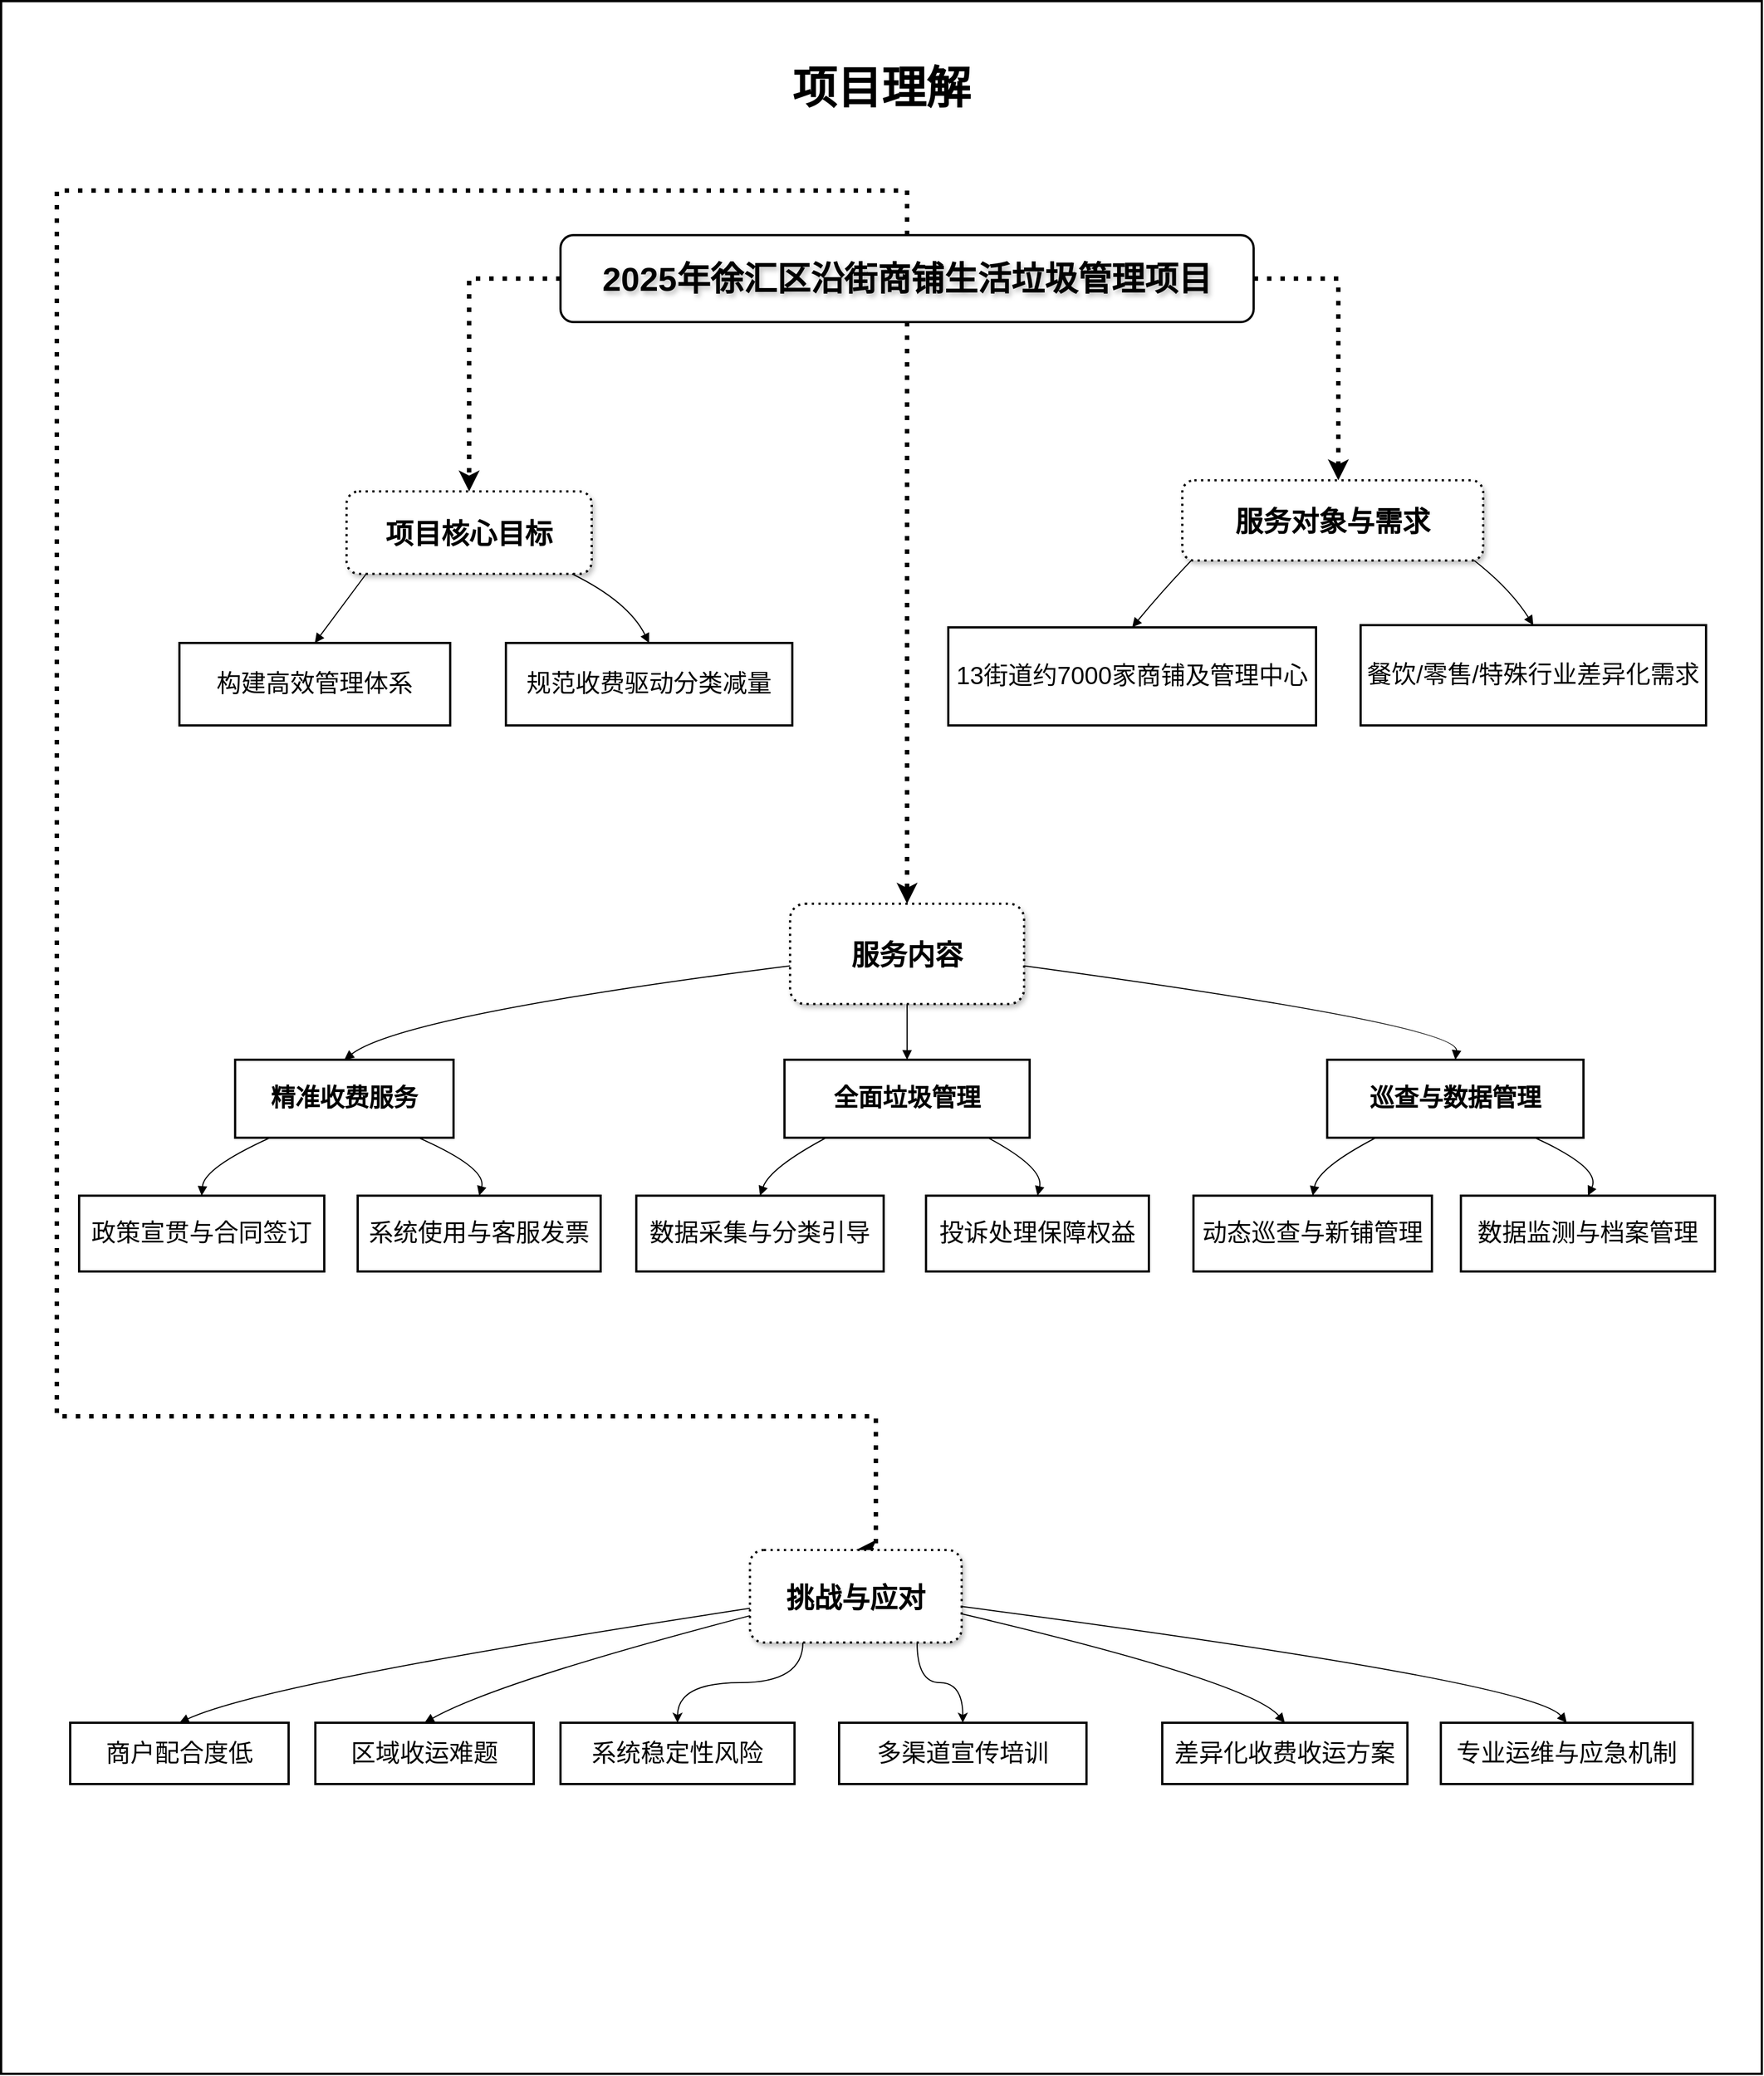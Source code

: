 <mxfile version="26.2.12">
  <diagram id="C5RBs43oDa-KdzZeNtuy" name="Page-1">
    <mxGraphModel dx="3275" dy="2429" grid="1" gridSize="10" guides="1" tooltips="1" connect="1" arrows="1" fold="1" page="1" pageScale="1" pageWidth="827" pageHeight="1169" math="0" shadow="0">
      <root>
        <mxCell id="WIyWlLk6GJQsqaUBKTNV-0" />
        <mxCell id="WIyWlLk6GJQsqaUBKTNV-1" parent="WIyWlLk6GJQsqaUBKTNV-0" />
        <mxCell id="42EEFeFm0QrcEyeCjbr3-199" value="&#xa;项目理解" style="whiteSpace=wrap;strokeWidth=2;hachureGap=4;fontFamily=Verdana;fontSize=40;verticalAlign=top;fontStyle=1;labelBackgroundColor=none;rounded=0;shadow=0;fontColor=#000000;" vertex="1" parent="WIyWlLk6GJQsqaUBKTNV-1">
          <mxGeometry x="-40" y="-150" width="1580" height="1860" as="geometry" />
        </mxCell>
        <mxCell id="42EEFeFm0QrcEyeCjbr3-195" style="edgeStyle=orthogonalEdgeStyle;rounded=0;hachureGap=4;orthogonalLoop=1;jettySize=auto;html=1;entryX=0.5;entryY=0;entryDx=0;entryDy=0;fontFamily=Helvetica;fontSize=18;dashed=1;dashPattern=1 2;strokeWidth=4;labelBackgroundColor=none;fontColor=default;" edge="1" parent="WIyWlLk6GJQsqaUBKTNV-1" source="42EEFeFm0QrcEyeCjbr3-148" target="42EEFeFm0QrcEyeCjbr3-149">
          <mxGeometry relative="1" as="geometry">
            <Array as="points">
              <mxPoint x="380" y="99" />
            </Array>
          </mxGeometry>
        </mxCell>
        <mxCell id="42EEFeFm0QrcEyeCjbr3-196" style="edgeStyle=orthogonalEdgeStyle;rounded=0;hachureGap=4;orthogonalLoop=1;jettySize=auto;html=1;fontFamily=Helvetica;fontSize=18;dashed=1;dashPattern=1 2;strokeWidth=4;labelBackgroundColor=none;fontColor=default;" edge="1" parent="WIyWlLk6GJQsqaUBKTNV-1" source="42EEFeFm0QrcEyeCjbr3-148" target="42EEFeFm0QrcEyeCjbr3-150">
          <mxGeometry relative="1" as="geometry">
            <Array as="points">
              <mxPoint x="1160" y="99" />
            </Array>
          </mxGeometry>
        </mxCell>
        <mxCell id="42EEFeFm0QrcEyeCjbr3-197" style="edgeStyle=orthogonalEdgeStyle;rounded=0;hachureGap=4;orthogonalLoop=1;jettySize=auto;html=1;entryX=0.5;entryY=0;entryDx=0;entryDy=0;fontFamily=Helvetica;fontSize=18;dashed=1;dashPattern=1 2;strokeWidth=4;labelBackgroundColor=none;fontColor=default;" edge="1" parent="WIyWlLk6GJQsqaUBKTNV-1" source="42EEFeFm0QrcEyeCjbr3-148" target="42EEFeFm0QrcEyeCjbr3-151">
          <mxGeometry relative="1" as="geometry">
            <Array as="points">
              <mxPoint x="773" y="450" />
              <mxPoint x="773" y="450" />
            </Array>
          </mxGeometry>
        </mxCell>
        <mxCell id="42EEFeFm0QrcEyeCjbr3-198" style="edgeStyle=orthogonalEdgeStyle;rounded=0;hachureGap=4;orthogonalLoop=1;jettySize=auto;html=1;entryX=0.5;entryY=0;entryDx=0;entryDy=0;fontFamily=Helvetica;fontSize=18;dashed=1;dashPattern=1 2;strokeWidth=4;labelBackgroundColor=none;fontColor=default;" edge="1" parent="WIyWlLk6GJQsqaUBKTNV-1" source="42EEFeFm0QrcEyeCjbr3-148" target="42EEFeFm0QrcEyeCjbr3-152">
          <mxGeometry relative="1" as="geometry">
            <Array as="points">
              <mxPoint x="773" y="20" />
              <mxPoint x="10" y="20" />
              <mxPoint x="10" y="1120" />
              <mxPoint x="745" y="1120" />
              <mxPoint x="745" y="1240" />
            </Array>
          </mxGeometry>
        </mxCell>
        <mxCell id="42EEFeFm0QrcEyeCjbr3-148" value="2025年徐汇区沿街商铺生活垃圾管理项目" style="whiteSpace=wrap;strokeWidth=2;hachureGap=4;fontFamily=Helvetica;fontSize=30;textShadow=1;rounded=1;fontStyle=1;labelBackgroundColor=none;" vertex="1" parent="WIyWlLk6GJQsqaUBKTNV-1">
          <mxGeometry x="462" y="60" width="622" height="78" as="geometry" />
        </mxCell>
        <mxCell id="42EEFeFm0QrcEyeCjbr3-149" value="项目核心目标" style="whiteSpace=wrap;strokeWidth=2;hachureGap=4;fontFamily=Helvetica;fontSize=25;rounded=1;shadow=1;fontStyle=1;dashed=1;dashPattern=1 2;labelBackgroundColor=none;" vertex="1" parent="WIyWlLk6GJQsqaUBKTNV-1">
          <mxGeometry x="270" y="290" width="220" height="74" as="geometry" />
        </mxCell>
        <mxCell id="42EEFeFm0QrcEyeCjbr3-150" value="服务对象与需求" style="whiteSpace=wrap;strokeWidth=2;hachureGap=4;fontFamily=Helvetica;fontSize=25;rounded=1;shadow=1;fontStyle=1;dashed=1;dashPattern=1 2;labelBackgroundColor=none;" vertex="1" parent="WIyWlLk6GJQsqaUBKTNV-1">
          <mxGeometry x="1020" y="280" width="270" height="72" as="geometry" />
        </mxCell>
        <mxCell id="42EEFeFm0QrcEyeCjbr3-151" value="服务内容" style="whiteSpace=wrap;strokeWidth=2;hachureGap=4;fontFamily=Helvetica;fontSize=25;rounded=1;shadow=1;fontStyle=1;dashed=1;dashPattern=1 2;labelBackgroundColor=none;" vertex="1" parent="WIyWlLk6GJQsqaUBKTNV-1">
          <mxGeometry x="668" y="660" width="210" height="90" as="geometry" />
        </mxCell>
        <mxCell id="42EEFeFm0QrcEyeCjbr3-201" style="edgeStyle=orthogonalEdgeStyle;rounded=0;hachureGap=4;orthogonalLoop=1;jettySize=auto;html=1;fontFamily=Architects Daughter;fontSource=https%3A%2F%2Ffonts.googleapis.com%2Fcss%3Ffamily%3DArchitects%2BDaughter;curved=1;" edge="1" parent="WIyWlLk6GJQsqaUBKTNV-1" source="42EEFeFm0QrcEyeCjbr3-152" target="42EEFeFm0QrcEyeCjbr3-169">
          <mxGeometry relative="1" as="geometry">
            <Array as="points">
              <mxPoint x="782" y="1359" />
              <mxPoint x="823" y="1359" />
            </Array>
          </mxGeometry>
        </mxCell>
        <mxCell id="42EEFeFm0QrcEyeCjbr3-202" style="edgeStyle=orthogonalEdgeStyle;rounded=0;hachureGap=4;orthogonalLoop=1;jettySize=auto;html=1;fontFamily=Architects Daughter;fontSource=https%3A%2F%2Ffonts.googleapis.com%2Fcss%3Ffamily%3DArchitects%2BDaughter;curved=1;exitX=0.25;exitY=1;exitDx=0;exitDy=0;" edge="1" parent="WIyWlLk6GJQsqaUBKTNV-1" source="42EEFeFm0QrcEyeCjbr3-152" target="42EEFeFm0QrcEyeCjbr3-168">
          <mxGeometry relative="1" as="geometry" />
        </mxCell>
        <mxCell id="42EEFeFm0QrcEyeCjbr3-152" value="挑战与应对" style="whiteSpace=wrap;strokeWidth=2;hachureGap=4;fontFamily=Helvetica;fontSize=25;rounded=1;shadow=1;fontStyle=1;dashed=1;dashPattern=1 2;labelBackgroundColor=none;" vertex="1" parent="WIyWlLk6GJQsqaUBKTNV-1">
          <mxGeometry x="632" y="1240" width="190" height="83" as="geometry" />
        </mxCell>
        <mxCell id="42EEFeFm0QrcEyeCjbr3-153" value="构建高效管理体系" style="whiteSpace=wrap;strokeWidth=2;hachureGap=4;fontFamily=Helvetica;fontSize=22;labelBackgroundColor=none;" vertex="1" parent="WIyWlLk6GJQsqaUBKTNV-1">
          <mxGeometry x="120" y="426" width="243" height="74" as="geometry" />
        </mxCell>
        <mxCell id="42EEFeFm0QrcEyeCjbr3-154" value="规范收费驱动分类减量" style="whiteSpace=wrap;strokeWidth=2;hachureGap=4;fontFamily=Helvetica;fontSize=22;labelBackgroundColor=none;" vertex="1" parent="WIyWlLk6GJQsqaUBKTNV-1">
          <mxGeometry x="413" y="426" width="257" height="74" as="geometry" />
        </mxCell>
        <mxCell id="42EEFeFm0QrcEyeCjbr3-155" value="13街道约7000家商铺及管理中心" style="whiteSpace=wrap;strokeWidth=2;hachureGap=4;fontFamily=Helvetica;fontSize=22;labelBackgroundColor=none;" vertex="1" parent="WIyWlLk6GJQsqaUBKTNV-1">
          <mxGeometry x="810" y="412" width="330" height="88" as="geometry" />
        </mxCell>
        <mxCell id="42EEFeFm0QrcEyeCjbr3-156" value="餐饮/零售/特殊行业差异化需求" style="whiteSpace=wrap;strokeWidth=2;hachureGap=4;fontFamily=Helvetica;fontSize=22;labelBackgroundColor=none;" vertex="1" parent="WIyWlLk6GJQsqaUBKTNV-1">
          <mxGeometry x="1180" y="410" width="310" height="90" as="geometry" />
        </mxCell>
        <mxCell id="42EEFeFm0QrcEyeCjbr3-157" value="精准收费服务" style="whiteSpace=wrap;strokeWidth=2;hachureGap=4;fontFamily=Helvetica;fontSize=22;labelBackgroundColor=none;fontStyle=1" vertex="1" parent="WIyWlLk6GJQsqaUBKTNV-1">
          <mxGeometry x="170" y="800" width="196" height="70" as="geometry" />
        </mxCell>
        <mxCell id="42EEFeFm0QrcEyeCjbr3-158" value="政策宣贯与合同签订" style="whiteSpace=wrap;strokeWidth=2;hachureGap=4;fontFamily=Helvetica;fontSize=22;labelBackgroundColor=none;" vertex="1" parent="WIyWlLk6GJQsqaUBKTNV-1">
          <mxGeometry x="30" y="922" width="220" height="68" as="geometry" />
        </mxCell>
        <mxCell id="42EEFeFm0QrcEyeCjbr3-159" value="系统使用与客服发票" style="whiteSpace=wrap;strokeWidth=2;hachureGap=4;fontFamily=Helvetica;fontSize=22;labelBackgroundColor=none;" vertex="1" parent="WIyWlLk6GJQsqaUBKTNV-1">
          <mxGeometry x="280" y="922" width="218" height="68" as="geometry" />
        </mxCell>
        <mxCell id="42EEFeFm0QrcEyeCjbr3-160" value="全面垃圾管理" style="whiteSpace=wrap;strokeWidth=2;hachureGap=4;fontFamily=Helvetica;fontSize=22;labelBackgroundColor=none;fontStyle=1" vertex="1" parent="WIyWlLk6GJQsqaUBKTNV-1">
          <mxGeometry x="663" y="800" width="220" height="70" as="geometry" />
        </mxCell>
        <mxCell id="42EEFeFm0QrcEyeCjbr3-161" value="数据采集与分类引导" style="whiteSpace=wrap;strokeWidth=2;hachureGap=4;fontFamily=Helvetica;fontSize=22;labelBackgroundColor=none;" vertex="1" parent="WIyWlLk6GJQsqaUBKTNV-1">
          <mxGeometry x="530" y="922" width="222" height="68" as="geometry" />
        </mxCell>
        <mxCell id="42EEFeFm0QrcEyeCjbr3-162" value="投诉处理保障权益" style="whiteSpace=wrap;strokeWidth=2;hachureGap=4;fontFamily=Helvetica;fontSize=22;labelBackgroundColor=none;" vertex="1" parent="WIyWlLk6GJQsqaUBKTNV-1">
          <mxGeometry x="790" y="922" width="200" height="68" as="geometry" />
        </mxCell>
        <mxCell id="42EEFeFm0QrcEyeCjbr3-163" value="巡查与数据管理" style="whiteSpace=wrap;strokeWidth=2;hachureGap=4;fontFamily=Helvetica;fontSize=22;labelBackgroundColor=none;fontStyle=1" vertex="1" parent="WIyWlLk6GJQsqaUBKTNV-1">
          <mxGeometry x="1150" y="800" width="230" height="70" as="geometry" />
        </mxCell>
        <mxCell id="42EEFeFm0QrcEyeCjbr3-164" value="动态巡查与新铺管理" style="whiteSpace=wrap;strokeWidth=2;hachureGap=4;fontFamily=Helvetica;fontSize=22;labelBackgroundColor=none;" vertex="1" parent="WIyWlLk6GJQsqaUBKTNV-1">
          <mxGeometry x="1030" y="922" width="214" height="68" as="geometry" />
        </mxCell>
        <mxCell id="42EEFeFm0QrcEyeCjbr3-165" value="数据监测与档案管理" style="whiteSpace=wrap;strokeWidth=2;hachureGap=4;fontFamily=Helvetica;fontSize=22;labelBackgroundColor=none;" vertex="1" parent="WIyWlLk6GJQsqaUBKTNV-1">
          <mxGeometry x="1270" y="922" width="228" height="68" as="geometry" />
        </mxCell>
        <mxCell id="42EEFeFm0QrcEyeCjbr3-166" value="商户配合度低" style="whiteSpace=wrap;strokeWidth=2;hachureGap=4;fontFamily=Helvetica;fontSize=22;labelBackgroundColor=none;" vertex="1" parent="WIyWlLk6GJQsqaUBKTNV-1">
          <mxGeometry x="22" y="1395" width="196" height="55" as="geometry" />
        </mxCell>
        <mxCell id="42EEFeFm0QrcEyeCjbr3-167" value="区域收运难题" style="whiteSpace=wrap;strokeWidth=2;hachureGap=4;fontFamily=Helvetica;fontSize=22;labelBackgroundColor=none;" vertex="1" parent="WIyWlLk6GJQsqaUBKTNV-1">
          <mxGeometry x="242" y="1395" width="196" height="55" as="geometry" />
        </mxCell>
        <mxCell id="42EEFeFm0QrcEyeCjbr3-168" value="系统稳定性风险" style="whiteSpace=wrap;strokeWidth=2;hachureGap=4;fontFamily=Helvetica;fontSize=22;labelBackgroundColor=none;" vertex="1" parent="WIyWlLk6GJQsqaUBKTNV-1">
          <mxGeometry x="462" y="1395" width="210" height="55" as="geometry" />
        </mxCell>
        <mxCell id="42EEFeFm0QrcEyeCjbr3-169" value="多渠道宣传培训" style="whiteSpace=wrap;strokeWidth=2;hachureGap=4;fontFamily=Helvetica;fontSize=22;labelBackgroundColor=none;" vertex="1" parent="WIyWlLk6GJQsqaUBKTNV-1">
          <mxGeometry x="712" y="1395" width="222" height="55" as="geometry" />
        </mxCell>
        <mxCell id="42EEFeFm0QrcEyeCjbr3-170" value="差异化收费收运方案" style="whiteSpace=wrap;strokeWidth=2;hachureGap=4;fontFamily=Helvetica;fontSize=22;labelBackgroundColor=none;" vertex="1" parent="WIyWlLk6GJQsqaUBKTNV-1">
          <mxGeometry x="1002" y="1395" width="220" height="55" as="geometry" />
        </mxCell>
        <mxCell id="42EEFeFm0QrcEyeCjbr3-171" value="专业运维与应急机制" style="whiteSpace=wrap;strokeWidth=2;hachureGap=4;fontFamily=Helvetica;fontSize=22;labelBackgroundColor=none;" vertex="1" parent="WIyWlLk6GJQsqaUBKTNV-1">
          <mxGeometry x="1252" y="1395" width="226" height="55" as="geometry" />
        </mxCell>
        <mxCell id="42EEFeFm0QrcEyeCjbr3-176" value="" style="curved=1;startArrow=none;endArrow=block;exitX=0.08;exitY=1;entryX=0.5;entryY=0;rounded=0;hachureGap=4;fontFamily=Helvetica;fontSize=18;labelBackgroundColor=none;fontColor=default;" edge="1" parent="WIyWlLk6GJQsqaUBKTNV-1" source="42EEFeFm0QrcEyeCjbr3-149" target="42EEFeFm0QrcEyeCjbr3-153">
          <mxGeometry relative="1" as="geometry">
            <Array as="points">
              <mxPoint x="269" y="389" />
            </Array>
          </mxGeometry>
        </mxCell>
        <mxCell id="42EEFeFm0QrcEyeCjbr3-177" value="" style="curved=1;startArrow=none;endArrow=block;exitX=0.92;exitY=1;entryX=0.5;entryY=0;rounded=0;hachureGap=4;fontFamily=Helvetica;fontSize=18;labelBackgroundColor=none;fontColor=default;" edge="1" parent="WIyWlLk6GJQsqaUBKTNV-1" source="42EEFeFm0QrcEyeCjbr3-149" target="42EEFeFm0QrcEyeCjbr3-154">
          <mxGeometry relative="1" as="geometry">
            <Array as="points">
              <mxPoint x="523" y="389" />
            </Array>
          </mxGeometry>
        </mxCell>
        <mxCell id="42EEFeFm0QrcEyeCjbr3-178" value="" style="curved=1;startArrow=none;endArrow=block;exitX=0.03;exitY=1;entryX=0.5;entryY=0;rounded=0;hachureGap=4;fontFamily=Helvetica;fontSize=18;labelBackgroundColor=none;fontColor=default;" edge="1" parent="WIyWlLk6GJQsqaUBKTNV-1" source="42EEFeFm0QrcEyeCjbr3-150" target="42EEFeFm0QrcEyeCjbr3-155">
          <mxGeometry relative="1" as="geometry">
            <Array as="points">
              <mxPoint x="1004" y="377" />
            </Array>
          </mxGeometry>
        </mxCell>
        <mxCell id="42EEFeFm0QrcEyeCjbr3-179" value="" style="curved=1;startArrow=none;endArrow=block;exitX=0.97;exitY=1;entryX=0.5;entryY=0;rounded=0;hachureGap=4;fontFamily=Helvetica;fontSize=18;labelBackgroundColor=none;fontColor=default;" edge="1" parent="WIyWlLk6GJQsqaUBKTNV-1" source="42EEFeFm0QrcEyeCjbr3-150" target="42EEFeFm0QrcEyeCjbr3-156">
          <mxGeometry relative="1" as="geometry">
            <Array as="points">
              <mxPoint x="1314" y="377" />
            </Array>
          </mxGeometry>
        </mxCell>
        <mxCell id="42EEFeFm0QrcEyeCjbr3-180" value="" style="curved=1;startArrow=none;endArrow=block;exitX=0;exitY=0.62;entryX=0.5;entryY=0;rounded=0;hachureGap=4;fontFamily=Helvetica;fontSize=18;labelBackgroundColor=none;fontColor=default;" edge="1" parent="WIyWlLk6GJQsqaUBKTNV-1" source="42EEFeFm0QrcEyeCjbr3-151" target="42EEFeFm0QrcEyeCjbr3-157">
          <mxGeometry relative="1" as="geometry">
            <Array as="points">
              <mxPoint x="320" y="760" />
            </Array>
          </mxGeometry>
        </mxCell>
        <mxCell id="42EEFeFm0QrcEyeCjbr3-181" value="" style="curved=1;startArrow=none;endArrow=block;exitX=0.16;exitY=1;entryX=0.5;entryY=0;rounded=0;hachureGap=4;fontFamily=Helvetica;fontSize=20;labelBackgroundColor=none;fontColor=default;" edge="1" parent="WIyWlLk6GJQsqaUBKTNV-1" source="42EEFeFm0QrcEyeCjbr3-157" target="42EEFeFm0QrcEyeCjbr3-158">
          <mxGeometry relative="1" as="geometry">
            <Array as="points">
              <mxPoint x="142" y="897" />
            </Array>
          </mxGeometry>
        </mxCell>
        <mxCell id="42EEFeFm0QrcEyeCjbr3-182" value="" style="curved=1;startArrow=none;endArrow=block;exitX=0.84;exitY=1;entryX=0.5;entryY=0;rounded=0;hachureGap=4;fontFamily=Helvetica;fontSize=20;labelBackgroundColor=none;fontColor=default;" edge="1" parent="WIyWlLk6GJQsqaUBKTNV-1" source="42EEFeFm0QrcEyeCjbr3-157" target="42EEFeFm0QrcEyeCjbr3-159">
          <mxGeometry relative="1" as="geometry">
            <Array as="points">
              <mxPoint x="396" y="897" />
            </Array>
          </mxGeometry>
        </mxCell>
        <mxCell id="42EEFeFm0QrcEyeCjbr3-183" value="" style="curved=1;startArrow=none;endArrow=block;exitX=0.5;exitY=1;entryX=0.5;entryY=0;rounded=0;hachureGap=4;fontFamily=Helvetica;fontSize=18;labelBackgroundColor=none;fontColor=default;" edge="1" parent="WIyWlLk6GJQsqaUBKTNV-1" source="42EEFeFm0QrcEyeCjbr3-151" target="42EEFeFm0QrcEyeCjbr3-160">
          <mxGeometry relative="1" as="geometry">
            <Array as="points" />
          </mxGeometry>
        </mxCell>
        <mxCell id="42EEFeFm0QrcEyeCjbr3-184" value="" style="curved=1;startArrow=none;endArrow=block;exitX=0.17;exitY=1;entryX=0.5;entryY=0;rounded=0;hachureGap=4;fontFamily=Helvetica;fontSize=20;labelBackgroundColor=none;fontColor=default;" edge="1" parent="WIyWlLk6GJQsqaUBKTNV-1" source="42EEFeFm0QrcEyeCjbr3-160" target="42EEFeFm0QrcEyeCjbr3-161">
          <mxGeometry relative="1" as="geometry">
            <Array as="points">
              <mxPoint x="650" y="897" />
            </Array>
          </mxGeometry>
        </mxCell>
        <mxCell id="42EEFeFm0QrcEyeCjbr3-185" value="" style="curved=1;startArrow=none;endArrow=block;exitX=0.83;exitY=1;entryX=0.5;entryY=0;rounded=0;hachureGap=4;fontFamily=Helvetica;fontSize=20;labelBackgroundColor=none;fontColor=default;" edge="1" parent="WIyWlLk6GJQsqaUBKTNV-1" source="42EEFeFm0QrcEyeCjbr3-160" target="42EEFeFm0QrcEyeCjbr3-162">
          <mxGeometry relative="1" as="geometry">
            <Array as="points">
              <mxPoint x="896" y="897" />
            </Array>
          </mxGeometry>
        </mxCell>
        <mxCell id="42EEFeFm0QrcEyeCjbr3-186" value="" style="curved=1;startArrow=none;endArrow=block;exitX=1;exitY=0.62;entryX=0.5;entryY=0;rounded=0;hachureGap=4;fontFamily=Helvetica;fontSize=18;labelBackgroundColor=none;fontColor=default;" edge="1" parent="WIyWlLk6GJQsqaUBKTNV-1" source="42EEFeFm0QrcEyeCjbr3-151" target="42EEFeFm0QrcEyeCjbr3-163">
          <mxGeometry relative="1" as="geometry">
            <Array as="points">
              <mxPoint x="1269" y="769" />
            </Array>
          </mxGeometry>
        </mxCell>
        <mxCell id="42EEFeFm0QrcEyeCjbr3-187" value="" style="curved=1;startArrow=none;endArrow=block;exitX=0.19;exitY=1;entryX=0.5;entryY=0;rounded=0;hachureGap=4;fontFamily=Helvetica;fontSize=20;labelBackgroundColor=none;fontColor=default;" edge="1" parent="WIyWlLk6GJQsqaUBKTNV-1" source="42EEFeFm0QrcEyeCjbr3-163" target="42EEFeFm0QrcEyeCjbr3-164">
          <mxGeometry relative="1" as="geometry">
            <Array as="points">
              <mxPoint x="1142" y="897" />
            </Array>
          </mxGeometry>
        </mxCell>
        <mxCell id="42EEFeFm0QrcEyeCjbr3-188" value="" style="curved=1;startArrow=none;endArrow=block;exitX=0.81;exitY=1;entryX=0.5;entryY=0;rounded=0;hachureGap=4;fontFamily=Helvetica;fontSize=20;labelBackgroundColor=none;fontColor=default;" edge="1" parent="WIyWlLk6GJQsqaUBKTNV-1" source="42EEFeFm0QrcEyeCjbr3-163" target="42EEFeFm0QrcEyeCjbr3-165">
          <mxGeometry relative="1" as="geometry">
            <Array as="points">
              <mxPoint x="1396" y="897" />
            </Array>
          </mxGeometry>
        </mxCell>
        <mxCell id="42EEFeFm0QrcEyeCjbr3-189" value="" style="curved=1;startArrow=none;endArrow=block;exitX=0;exitY=0.63;entryX=0.5;entryY=0;rounded=0;hachureGap=4;fontFamily=Helvetica;fontSize=18;labelBackgroundColor=none;fontColor=default;" edge="1" parent="WIyWlLk6GJQsqaUBKTNV-1" source="42EEFeFm0QrcEyeCjbr3-152" target="42EEFeFm0QrcEyeCjbr3-166">
          <mxGeometry relative="1" as="geometry">
            <Array as="points">
              <mxPoint x="200" y="1358" />
            </Array>
          </mxGeometry>
        </mxCell>
        <mxCell id="42EEFeFm0QrcEyeCjbr3-190" value="" style="curved=1;startArrow=none;endArrow=block;exitX=0;exitY=0.71;entryX=0.5;entryY=0;rounded=0;hachureGap=4;fontFamily=Helvetica;fontSize=18;labelBackgroundColor=none;fontColor=default;" edge="1" parent="WIyWlLk6GJQsqaUBKTNV-1" source="42EEFeFm0QrcEyeCjbr3-152" target="42EEFeFm0QrcEyeCjbr3-167">
          <mxGeometry relative="1" as="geometry">
            <Array as="points">
              <mxPoint x="406" y="1358" />
            </Array>
          </mxGeometry>
        </mxCell>
        <mxCell id="42EEFeFm0QrcEyeCjbr3-193" value="" style="curved=1;startArrow=none;endArrow=block;exitX=1;exitY=0.69;entryX=0.5;entryY=0;rounded=0;hachureGap=4;fontFamily=Helvetica;fontSize=18;labelBackgroundColor=none;fontColor=default;" edge="1" parent="WIyWlLk6GJQsqaUBKTNV-1" source="42EEFeFm0QrcEyeCjbr3-152" target="42EEFeFm0QrcEyeCjbr3-170">
          <mxGeometry relative="1" as="geometry">
            <Array as="points">
              <mxPoint x="1080" y="1358" />
            </Array>
          </mxGeometry>
        </mxCell>
        <mxCell id="42EEFeFm0QrcEyeCjbr3-194" value="" style="curved=1;startArrow=none;endArrow=block;exitX=1;exitY=0.61;entryX=0.5;entryY=0;rounded=0;hachureGap=4;fontFamily=Helvetica;fontSize=18;labelBackgroundColor=none;fontColor=default;" edge="1" parent="WIyWlLk6GJQsqaUBKTNV-1" source="42EEFeFm0QrcEyeCjbr3-152" target="42EEFeFm0QrcEyeCjbr3-171">
          <mxGeometry relative="1" as="geometry">
            <Array as="points">
              <mxPoint x="1334" y="1358" />
            </Array>
          </mxGeometry>
        </mxCell>
      </root>
    </mxGraphModel>
  </diagram>
</mxfile>
